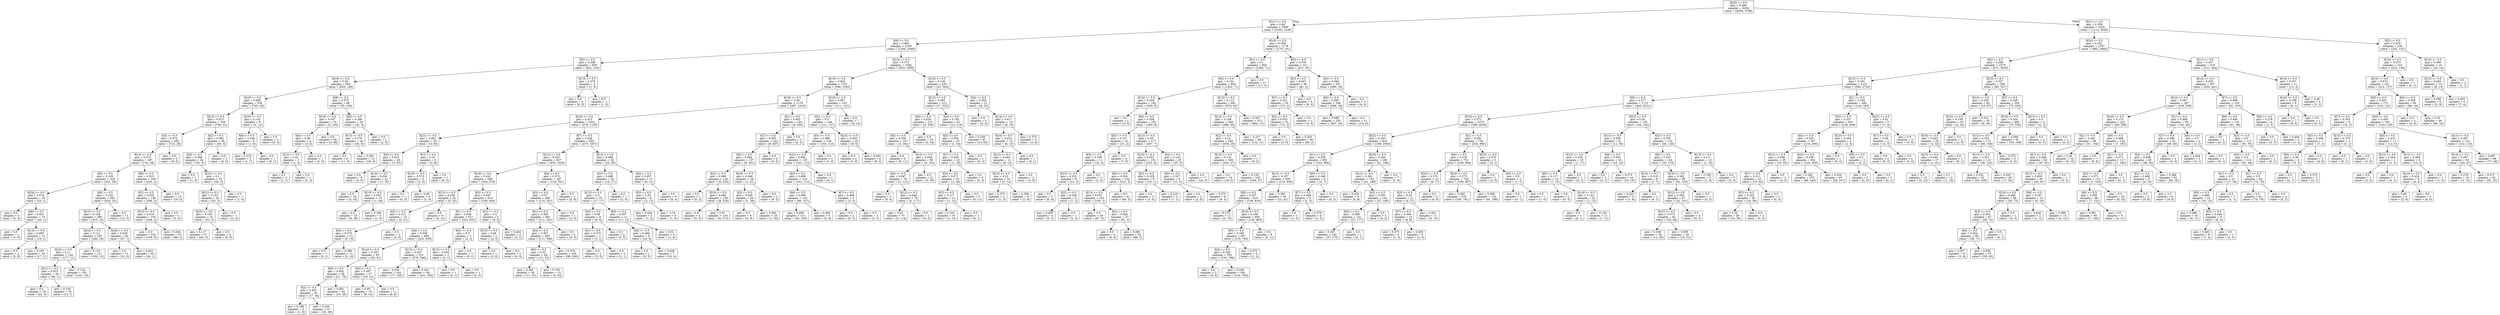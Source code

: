 digraph Tree {
node [shape=box] ;
0 [label="X[20] <= 0.5\ngini = 0.489\nsamples = 6404\nvalue = [4309, 5786]"] ;
1 [label="X[11] <= 0.5\ngini = 0.48\nsamples = 3369\nvalue = [3195, 2140]"] ;
0 -> 1 [labeldistance=2.5, labelangle=45, headlabel="True"] ;
2 [label="X[9] <= 0.5\ngini = 0.485\nsamples = 2193\nvalue = [1444, 2049]"] ;
1 -> 2 ;
3 [label="X[3] <= 0.5\ngini = 0.266\nsamples = 629\nvalue = [821, 154]"] ;
2 -> 3 ;
4 [label="X[19] <= 0.5\ngini = 0.26\nsamples = 626\nvalue = [820, 149]"] ;
3 -> 4 ;
5 [label="X[16] <= 0.5\ngini = 0.098\nsamples = 536\nvalue = [785, 43]"] ;
4 -> 5 ;
6 [label="X[12] <= 0.5\ngini = 0.073\nsamples = 528\nvalue = [784, 31]"] ;
5 -> 6 ;
7 [label="X[5] <= 0.5\ngini = 0.072\nsamples = 492\nvalue = [725, 28]"] ;
6 -> 7 ;
8 [label="X[14] <= 0.5\ngini = 0.072\nsamples = 487\nvalue = [716, 28]"] ;
7 -> 8 ;
9 [label="X[0] <= 0.5\ngini = 0.103\nsamples = 318\nvalue = [451, 26]"] ;
8 -> 9 ;
10 [label="X[24] <= 0.5\ngini = 0.074\nsamples = 18\nvalue = [25, 1]"] ;
9 -> 10 ;
11 [label="gini = 0.0\nsamples = 5\nvalue = [5, 0]"] ;
10 -> 11 ;
12 [label="X[6] <= 0.5\ngini = 0.091\nsamples = 13\nvalue = [20, 1]"] ;
10 -> 12 ;
13 [label="gini = 0.0\nsamples = 1\nvalue = [1, 0]"] ;
12 -> 13 ;
14 [label="X[13] <= 0.5\ngini = 0.095\nsamples = 12\nvalue = [19, 1]"] ;
12 -> 14 ;
15 [label="gini = 0.0\nsamples = 2\nvalue = [2, 0]"] ;
14 -> 15 ;
16 [label="gini = 0.105\nsamples = 10\nvalue = [17, 1]"] ;
14 -> 16 ;
17 [label="X[6] <= 0.5\ngini = 0.105\nsamples = 300\nvalue = [426, 25]"] ;
9 -> 17 ;
18 [label="X[15] <= 0.5\ngini = 0.108\nsamples = 289\nvalue = [413, 25]"] ;
17 -> 18 ;
19 [label="X[24] <= 0.5\ngini = 0.121\nsamples = 249\nvalue = [346, 24]"] ;
18 -> 19 ;
20 [label="X[23] <= 0.5\ngini = 0.11\nsamples = 128\nvalue = [177, 11]"] ;
19 -> 20 ;
21 [label="X[21] <= 0.5\ngini = 0.053\nsamples = 26\nvalue = [36, 1]"] ;
20 -> 21 ;
22 [label="gini = 0.0\nsamples = 16\nvalue = [22, 0]"] ;
21 -> 22 ;
23 [label="gini = 0.124\nsamples = 10\nvalue = [14, 1]"] ;
21 -> 23 ;
24 [label="gini = 0.124\nsamples = 102\nvalue = [141, 10]"] ;
20 -> 24 ;
25 [label="gini = 0.133\nsamples = 121\nvalue = [169, 13]"] ;
19 -> 25 ;
26 [label="X[24] <= 0.5\ngini = 0.029\nsamples = 40\nvalue = [67, 1]"] ;
18 -> 26 ;
27 [label="gini = 0.0\nsamples = 11\nvalue = [22, 0]"] ;
26 -> 27 ;
28 [label="gini = 0.043\nsamples = 29\nvalue = [45, 1]"] ;
26 -> 28 ;
29 [label="gini = 0.0\nsamples = 11\nvalue = [13, 0]"] ;
17 -> 29 ;
30 [label="X[6] <= 0.5\ngini = 0.015\nsamples = 169\nvalue = [265, 2]"] ;
8 -> 30 ;
31 [label="X[1] <= 0.5\ngini = 0.016\nsamples = 156\nvalue = [246, 2]"] ;
30 -> 31 ;
32 [label="X[23] <= 0.5\ngini = 0.016\nsamples = 155\nvalue = [244, 2]"] ;
31 -> 32 ;
33 [label="gini = 0.0\nsamples = 102\nvalue = [158, 0]"] ;
32 -> 33 ;
34 [label="gini = 0.044\nsamples = 53\nvalue = [86, 2]"] ;
32 -> 34 ;
35 [label="gini = 0.0\nsamples = 1\nvalue = [2, 0]"] ;
31 -> 35 ;
36 [label="gini = 0.0\nsamples = 13\nvalue = [19, 0]"] ;
30 -> 36 ;
37 [label="gini = 0.0\nsamples = 5\nvalue = [9, 0]"] ;
7 -> 37 ;
38 [label="X[2] <= 0.5\ngini = 0.092\nsamples = 36\nvalue = [59, 3]"] ;
6 -> 38 ;
39 [label="X[4] <= 0.5\ngini = 0.098\nsamples = 34\nvalue = [55, 3]"] ;
38 -> 39 ;
40 [label="gini = 0.0\nsamples = 1\nvalue = [1, 0]"] ;
39 -> 40 ;
41 [label="X[22] <= 0.5\ngini = 0.1\nsamples = 33\nvalue = [54, 3]"] ;
39 -> 41 ;
42 [label="X[21] <= 0.5\ngini = 0.101\nsamples = 32\nvalue = [53, 3]"] ;
41 -> 42 ;
43 [label="X[23] <= 0.5\ngini = 0.105\nsamples = 31\nvalue = [51, 3]"] ;
42 -> 43 ;
44 [label="gini = 0.117\nsamples = 27\nvalue = [45, 3]"] ;
43 -> 44 ;
45 [label="gini = 0.0\nsamples = 4\nvalue = [6, 0]"] ;
43 -> 45 ;
46 [label="gini = 0.0\nsamples = 1\nvalue = [2, 0]"] ;
42 -> 46 ;
47 [label="gini = 0.0\nsamples = 1\nvalue = [1, 0]"] ;
41 -> 47 ;
48 [label="gini = 0.0\nsamples = 2\nvalue = [4, 0]"] ;
38 -> 48 ;
49 [label="X[18] <= 0.5\ngini = 0.142\nsamples = 8\nvalue = [1, 12]"] ;
5 -> 49 ;
50 [label="X[6] <= 0.5\ngini = 0.198\nsamples = 6\nvalue = [1, 8]"] ;
49 -> 50 ;
51 [label="gini = 0.219\nsamples = 5\nvalue = [1, 7]"] ;
50 -> 51 ;
52 [label="gini = 0.0\nsamples = 1\nvalue = [0, 1]"] ;
50 -> 52 ;
53 [label="gini = 0.0\nsamples = 2\nvalue = [0, 4]"] ;
49 -> 53 ;
54 [label="X[8] <= 0.5\ngini = 0.373\nsamples = 90\nvalue = [35, 106]"] ;
4 -> 54 ;
55 [label="X[16] <= 0.5\ngini = 0.057\nsamples = 70\nvalue = [3, 100]"] ;
54 -> 55 ;
56 [label="X[6] <= 0.5\ngini = 0.49\nsamples = 4\nvalue = [3, 4]"] ;
55 -> 56 ;
57 [label="X[12] <= 0.5\ngini = 0.32\nsamples = 3\nvalue = [1, 4]"] ;
56 -> 57 ;
58 [label="gini = 0.5\nsamples = 2\nvalue = [1, 1]"] ;
57 -> 58 ;
59 [label="gini = 0.0\nsamples = 1\nvalue = [0, 3]"] ;
57 -> 59 ;
60 [label="gini = 0.0\nsamples = 1\nvalue = [2, 0]"] ;
56 -> 60 ;
61 [label="gini = 0.0\nsamples = 66\nvalue = [0, 96]"] ;
55 -> 61 ;
62 [label="X[6] <= 0.5\ngini = 0.266\nsamples = 20\nvalue = [32, 6]"] ;
54 -> 62 ;
63 [label="X[13] <= 0.5\ngini = 0.278\nsamples = 19\nvalue = [30, 6]"] ;
62 -> 63 ;
64 [label="gini = 0.0\nsamples = 6\nvalue = [11, 0]"] ;
63 -> 64 ;
65 [label="gini = 0.365\nsamples = 13\nvalue = [19, 6]"] ;
63 -> 65 ;
66 [label="gini = 0.0\nsamples = 1\nvalue = [2, 0]"] ;
62 -> 66 ;
67 [label="X[13] <= 0.5\ngini = 0.278\nsamples = 3\nvalue = [1, 5]"] ;
3 -> 67 ;
68 [label="gini = 0.0\nsamples = 2\nvalue = [0, 5]"] ;
67 -> 68 ;
69 [label="gini = 0.0\nsamples = 1\nvalue = [1, 0]"] ;
67 -> 69 ;
70 [label="X[23] <= 0.5\ngini = 0.372\nsamples = 1564\nvalue = [623, 1895]"] ;
2 -> 70 ;
71 [label="X[15] <= 0.5\ngini = 0.402\nsamples = 1331\nvalue = [598, 1550]"] ;
70 -> 71 ;
72 [label="X[16] <= 0.5\ngini = 0.38\nsamples = 1178\nvalue = [487, 1419]"] ;
71 -> 72 ;
73 [label="X[24] <= 0.5\ngini = 0.415\nsamples = 1014\nvalue = [478, 1150]"] ;
72 -> 73 ;
74 [label="X[21] <= 0.5\ngini = 0.061\nsamples = 55\nvalue = [3, 93]"] ;
73 -> 74 ;
75 [label="X[0] <= 0.5\ngini = 0.023\nsamples = 49\nvalue = [1, 85]"] ;
74 -> 75 ;
76 [label="gini = 0.0\nsamples = 8\nvalue = [0, 9]"] ;
75 -> 76 ;
77 [label="X[14] <= 0.5\ngini = 0.026\nsamples = 41\nvalue = [1, 76]"] ;
75 -> 77 ;
78 [label="gini = 0.0\nsamples = 18\nvalue = [0, 32]"] ;
77 -> 78 ;
79 [label="X[19] <= 0.5\ngini = 0.043\nsamples = 23\nvalue = [1, 44]"] ;
77 -> 79 ;
80 [label="gini = 0.0\nsamples = 18\nvalue = [0, 36]"] ;
79 -> 80 ;
81 [label="gini = 0.198\nsamples = 5\nvalue = [1, 8]"] ;
79 -> 81 ;
82 [label="X[7] <= 0.5\ngini = 0.32\nsamples = 6\nvalue = [2, 8]"] ;
74 -> 82 ;
83 [label="X[18] <= 0.5\ngini = 0.375\nsamples = 5\nvalue = [2, 6]"] ;
82 -> 83 ;
84 [label="gini = 0.0\nsamples = 1\nvalue = [0, 3]"] ;
83 -> 84 ;
85 [label="gini = 0.48\nsamples = 4\nvalue = [2, 3]"] ;
83 -> 85 ;
86 [label="gini = 0.0\nsamples = 1\nvalue = [0, 2]"] ;
82 -> 86 ;
87 [label="X[7] <= 0.5\ngini = 0.428\nsamples = 959\nvalue = [475, 1057]"] ;
73 -> 87 ;
88 [label="X[12] <= 0.5\ngini = 0.423\nsamples = 927\nvalue = [450, 1029]"] ;
87 -> 88 ;
89 [label="X[19] <= 0.5\ngini = 0.442\nsamples = 640\nvalue = [334, 678]"] ;
88 -> 89 ;
90 [label="X[13] <= 0.5\ngini = 0.229\nsamples = 24\nvalue = [5, 33]"] ;
89 -> 90 ;
91 [label="X[6] <= 0.5\ngini = 0.311\nsamples = 15\nvalue = [5, 21]"] ;
90 -> 91 ;
92 [label="X[4] <= 0.5\ngini = 0.375\nsamples = 13\nvalue = [5, 15]"] ;
91 -> 92 ;
93 [label="gini = 0.0\nsamples = 1\nvalue = [0, 1]"] ;
92 -> 93 ;
94 [label="gini = 0.388\nsamples = 12\nvalue = [5, 14]"] ;
92 -> 94 ;
95 [label="gini = 0.0\nsamples = 2\nvalue = [0, 6]"] ;
91 -> 95 ;
96 [label="gini = 0.0\nsamples = 9\nvalue = [0, 12]"] ;
90 -> 96 ;
97 [label="X[5] <= 0.5\ngini = 0.447\nsamples = 616\nvalue = [329, 645]"] ;
89 -> 97 ;
98 [label="X[1] <= 0.5\ngini = 0.446\nsamples = 611\nvalue = [325, 641]"] ;
97 -> 98 ;
99 [label="X[4] <= 0.5\ngini = 0.446\nsamples = 608\nvalue = [323, 639]"] ;
98 -> 99 ;
100 [label="X[14] <= 0.5\ngini = 0.443\nsamples = 93\nvalue = [45, 91]"] ;
99 -> 100 ;
101 [label="X[0] <= 0.5\ngini = 0.402\nsamples = 66\nvalue = [27, 70]"] ;
100 -> 101 ;
102 [label="X[2] <= 0.5\ngini = 0.402\nsamples = 42\nvalue = [17, 44]"] ;
101 -> 102 ;
103 [label="gini = 0.198\nsamples = 5\nvalue = [1, 8]"] ;
102 -> 103 ;
104 [label="gini = 0.426\nsamples = 37\nvalue = [16, 36]"] ;
102 -> 104 ;
105 [label="gini = 0.401\nsamples = 24\nvalue = [10, 26]"] ;
101 -> 105 ;
106 [label="X[0] <= 0.5\ngini = 0.497\nsamples = 27\nvalue = [18, 21]"] ;
100 -> 106 ;
107 [label="gini = 0.49\nsamples = 16\nvalue = [9, 12]"] ;
106 -> 107 ;
108 [label="gini = 0.5\nsamples = 11\nvalue = [9, 9]"] ;
106 -> 108 ;
109 [label="X[13] <= 0.5\ngini = 0.447\nsamples = 515\nvalue = [278, 548]"] ;
99 -> 109 ;
110 [label="gini = 0.434\nsamples = 154\nvalue = [77, 165]"] ;
109 -> 110 ;
111 [label="gini = 0.451\nsamples = 361\nvalue = [201, 383]"] ;
109 -> 111 ;
112 [label="X[4] <= 0.5\ngini = 0.5\nsamples = 3\nvalue = [2, 2]"] ;
98 -> 112 ;
113 [label="X[14] <= 0.5\ngini = 0.444\nsamples = 2\nvalue = [2, 1]"] ;
112 -> 113 ;
114 [label="gini = 0.0\nsamples = 1\nvalue = [0, 1]"] ;
113 -> 114 ;
115 [label="gini = 0.0\nsamples = 1\nvalue = [2, 0]"] ;
113 -> 115 ;
116 [label="gini = 0.0\nsamples = 1\nvalue = [0, 1]"] ;
112 -> 116 ;
117 [label="X[1] <= 0.5\ngini = 0.5\nsamples = 5\nvalue = [4, 4]"] ;
97 -> 117 ;
118 [label="X[13] <= 0.5\ngini = 0.48\nsamples = 3\nvalue = [2, 3]"] ;
117 -> 118 ;
119 [label="gini = 0.0\nsamples = 1\nvalue = [2, 0]"] ;
118 -> 119 ;
120 [label="gini = 0.0\nsamples = 2\nvalue = [0, 3]"] ;
118 -> 120 ;
121 [label="gini = 0.444\nsamples = 2\nvalue = [2, 1]"] ;
117 -> 121 ;
122 [label="X[5] <= 0.5\ngini = 0.373\nsamples = 287\nvalue = [116, 351]"] ;
88 -> 122 ;
123 [label="X[3] <= 0.5\ngini = 0.37\nsamples = 286\nvalue = [114, 351]"] ;
122 -> 123 ;
124 [label="X[1] <= 0.5\ngini = 0.365\nsamples = 285\nvalue = [111, 351]"] ;
123 -> 124 ;
125 [label="X[4] <= 0.5\ngini = 0.367\nsamples = 283\nvalue = [111, 348]"] ;
124 -> 125 ;
126 [label="X[0] <= 0.5\ngini = 0.32\nsamples = 44\nvalue = [13, 52]"] ;
125 -> 126 ;
127 [label="gini = 0.381\nsamples = 29\nvalue = [11, 32]"] ;
126 -> 127 ;
128 [label="gini = 0.165\nsamples = 15\nvalue = [2, 20]"] ;
126 -> 128 ;
129 [label="gini = 0.374\nsamples = 239\nvalue = [98, 296]"] ;
125 -> 129 ;
130 [label="gini = 0.0\nsamples = 2\nvalue = [0, 3]"] ;
124 -> 130 ;
131 [label="gini = 0.0\nsamples = 1\nvalue = [3, 0]"] ;
123 -> 131 ;
132 [label="gini = 0.0\nsamples = 1\nvalue = [2, 0]"] ;
122 -> 132 ;
133 [label="X[12] <= 0.5\ngini = 0.498\nsamples = 32\nvalue = [25, 28]"] ;
87 -> 133 ;
134 [label="X[2] <= 0.5\ngini = 0.498\nsamples = 20\nvalue = [19, 17]"] ;
133 -> 134 ;
135 [label="X[13] <= 0.5\ngini = 0.5\nsamples = 19\nvalue = [17, 17]"] ;
134 -> 135 ;
136 [label="X[3] <= 0.5\ngini = 0.48\nsamples = 8\nvalue = [6, 4]"] ;
135 -> 136 ;
137 [label="X[1] <= 0.5\ngini = 0.375\nsamples = 3\nvalue = [3, 1]"] ;
136 -> 137 ;
138 [label="gini = 0.0\nsamples = 1\nvalue = [2, 0]"] ;
137 -> 138 ;
139 [label="gini = 0.5\nsamples = 2\nvalue = [1, 1]"] ;
137 -> 139 ;
140 [label="gini = 0.5\nsamples = 5\nvalue = [3, 3]"] ;
136 -> 140 ;
141 [label="X[0] <= 0.5\ngini = 0.497\nsamples = 11\nvalue = [11, 13]"] ;
135 -> 141 ;
142 [label="X[3] <= 0.5\ngini = 0.499\nsamples = 8\nvalue = [10, 9]"] ;
141 -> 142 ;
143 [label="gini = 0.0\nsamples = 1\nvalue = [0, 5]"] ;
142 -> 143 ;
144 [label="gini = 0.408\nsamples = 7\nvalue = [10, 4]"] ;
142 -> 144 ;
145 [label="gini = 0.32\nsamples = 3\nvalue = [1, 4]"] ;
141 -> 145 ;
146 [label="gini = 0.0\nsamples = 1\nvalue = [2, 0]"] ;
134 -> 146 ;
147 [label="X[0] <= 0.5\ngini = 0.457\nsamples = 12\nvalue = [6, 11]"] ;
133 -> 147 ;
148 [label="X[3] <= 0.5\ngini = 0.26\nsamples = 8\nvalue = [2, 11]"] ;
147 -> 148 ;
149 [label="gini = 0.444\nsamples = 2\nvalue = [1, 2]"] ;
148 -> 149 ;
150 [label="gini = 0.18\nsamples = 6\nvalue = [1, 9]"] ;
148 -> 150 ;
151 [label="gini = 0.0\nsamples = 4\nvalue = [4, 0]"] ;
147 -> 151 ;
152 [label="X[1] <= 0.5\ngini = 0.063\nsamples = 164\nvalue = [9, 269]"] ;
72 -> 152 ;
153 [label="X[7] <= 0.5\ngini = 0.063\nsamples = 163\nvalue = [9, 267]"] ;
152 -> 153 ;
154 [label="X[6] <= 0.5\ngini = 0.064\nsamples = 157\nvalue = [9, 261]"] ;
153 -> 154 ;
155 [label="X[4] <= 0.5\ngini = 0.068\nsamples = 129\nvalue = [8, 220]"] ;
154 -> 155 ;
156 [label="gini = 0.0\nsamples = 1\nvalue = [0, 2]"] ;
155 -> 156 ;
157 [label="X[19] <= 0.5\ngini = 0.068\nsamples = 128\nvalue = [8, 218]"] ;
155 -> 157 ;
158 [label="gini = 0.0\nsamples = 4\nvalue = [0, 5]"] ;
157 -> 158 ;
159 [label="gini = 0.07\nsamples = 124\nvalue = [8, 213]"] ;
157 -> 159 ;
160 [label="X[18] <= 0.5\ngini = 0.046\nsamples = 28\nvalue = [1, 41]"] ;
154 -> 160 ;
161 [label="X[2] <= 0.5\ngini = 0.049\nsamples = 26\nvalue = [1, 39]"] ;
160 -> 161 ;
162 [label="gini = 0.0\nsamples = 6\nvalue = [0, 9]"] ;
161 -> 162 ;
163 [label="gini = 0.062\nsamples = 20\nvalue = [1, 30]"] ;
161 -> 163 ;
164 [label="gini = 0.0\nsamples = 2\nvalue = [0, 2]"] ;
160 -> 164 ;
165 [label="gini = 0.0\nsamples = 6\nvalue = [0, 6]"] ;
153 -> 165 ;
166 [label="gini = 0.0\nsamples = 1\nvalue = [0, 2]"] ;
152 -> 166 ;
167 [label="X[18] <= 0.5\ngini = 0.497\nsamples = 153\nvalue = [111, 131]"] ;
71 -> 167 ;
168 [label="X[2] <= 0.5\ngini = 0.5\nsamples = 146\nvalue = [111, 117]"] ;
167 -> 168 ;
169 [label="X[5] <= 0.5\ngini = 0.499\nsamples = 136\nvalue = [102, 113]"] ;
168 -> 169 ;
170 [label="X[22] <= 0.5\ngini = 0.498\nsamples = 135\nvalue = [101, 113]"] ;
169 -> 170 ;
171 [label="X[3] <= 0.5\ngini = 0.499\nsamples = 134\nvalue = [101, 112]"] ;
170 -> 171 ;
172 [label="X[6] <= 0.5\ngini = 0.499\nsamples = 129\nvalue = [98, 107]"] ;
171 -> 172 ;
173 [label="gini = 0.499\nsamples = 121\nvalue = [93, 103]"] ;
172 -> 173 ;
174 [label="gini = 0.494\nsamples = 8\nvalue = [5, 4]"] ;
172 -> 174 ;
175 [label="X[7] <= 0.5\ngini = 0.469\nsamples = 5\nvalue = [3, 5]"] ;
171 -> 175 ;
176 [label="gini = 0.0\nsamples = 2\nvalue = [0, 2]"] ;
175 -> 176 ;
177 [label="gini = 0.5\nsamples = 3\nvalue = [3, 3]"] ;
175 -> 177 ;
178 [label="gini = 0.0\nsamples = 1\nvalue = [0, 1]"] ;
170 -> 178 ;
179 [label="gini = 0.0\nsamples = 1\nvalue = [1, 0]"] ;
169 -> 179 ;
180 [label="X[24] <= 0.5\ngini = 0.426\nsamples = 10\nvalue = [9, 4]"] ;
168 -> 180 ;
181 [label="gini = 0.0\nsamples = 1\nvalue = [1, 0]"] ;
180 -> 181 ;
182 [label="gini = 0.444\nsamples = 9\nvalue = [8, 4]"] ;
180 -> 182 ;
183 [label="gini = 0.0\nsamples = 7\nvalue = [0, 14]"] ;
167 -> 183 ;
184 [label="X[19] <= 0.5\ngini = 0.126\nsamples = 233\nvalue = [25, 345]"] ;
70 -> 184 ;
185 [label="X[13] <= 0.5\ngini = 0.095\nsamples = 212\nvalue = [17, 322]"] ;
184 -> 185 ;
186 [label="X[6] <= 0.5\ngini = 0.028\nsamples = 131\nvalue = [3, 206]"] ;
185 -> 186 ;
187 [label="X[0] <= 0.5\ngini = 0.036\nsamples = 107\nvalue = [3, 162]"] ;
186 -> 187 ;
188 [label="gini = 0.0\nsamples = 8\nvalue = [0, 11]"] ;
187 -> 188 ;
189 [label="X[15] <= 0.5\ngini = 0.038\nsamples = 99\nvalue = [3, 151]"] ;
187 -> 189 ;
190 [label="X[4] <= 0.5\ngini = 0.047\nsamples = 78\nvalue = [3, 121]"] ;
189 -> 190 ;
191 [label="gini = 0.0\nsamples = 2\nvalue = [0, 4]"] ;
190 -> 191 ;
192 [label="X[12] <= 0.5\ngini = 0.049\nsamples = 76\nvalue = [3, 117]"] ;
190 -> 192 ;
193 [label="gini = 0.05\nsamples = 75\nvalue = [3, 114]"] ;
192 -> 193 ;
194 [label="gini = 0.0\nsamples = 1\nvalue = [0, 3]"] ;
192 -> 194 ;
195 [label="gini = 0.0\nsamples = 21\nvalue = [0, 30]"] ;
189 -> 195 ;
196 [label="gini = 0.0\nsamples = 24\nvalue = [0, 44]"] ;
186 -> 196 ;
197 [label="X[4] <= 0.5\ngini = 0.192\nsamples = 81\nvalue = [14, 116]"] ;
185 -> 197 ;
198 [label="X[5] <= 0.5\ngini = 0.056\nsamples = 20\nvalue = [1, 34]"] ;
197 -> 198 ;
199 [label="X[7] <= 0.5\ngini = 0.064\nsamples = 19\nvalue = [1, 29]"] ;
198 -> 199 ;
200 [label="X[0] <= 0.5\ngini = 0.071\nsamples = 16\nvalue = [1, 26]"] ;
199 -> 200 ;
201 [label="X[3] <= 0.5\ngini = 0.117\nsamples = 11\nvalue = [1, 15]"] ;
200 -> 201 ;
202 [label="gini = 0.124\nsamples = 10\nvalue = [1, 14]"] ;
201 -> 202 ;
203 [label="gini = 0.0\nsamples = 1\nvalue = [0, 1]"] ;
201 -> 203 ;
204 [label="gini = 0.0\nsamples = 5\nvalue = [0, 11]"] ;
200 -> 204 ;
205 [label="gini = 0.0\nsamples = 3\nvalue = [0, 3]"] ;
199 -> 205 ;
206 [label="gini = 0.0\nsamples = 1\nvalue = [0, 5]"] ;
198 -> 206 ;
207 [label="gini = 0.236\nsamples = 61\nvalue = [13, 82]"] ;
197 -> 207 ;
208 [label="X[4] <= 0.5\ngini = 0.383\nsamples = 21\nvalue = [8, 23]"] ;
184 -> 208 ;
209 [label="gini = 0.0\nsamples = 3\nvalue = [0, 4]"] ;
208 -> 209 ;
210 [label="X[14] <= 0.5\ngini = 0.417\nsamples = 18\nvalue = [8, 19]"] ;
208 -> 210 ;
211 [label="X[16] <= 0.5\ngini = 0.432\nsamples = 13\nvalue = [6, 13]"] ;
210 -> 211 ;
212 [label="X[12] <= 0.5\ngini = 0.444\nsamples = 12\nvalue = [6, 12]"] ;
211 -> 212 ;
213 [label="X[13] <= 0.5\ngini = 0.32\nsamples = 10\nvalue = [3, 12]"] ;
212 -> 213 ;
214 [label="gini = 0.375\nsamples = 2\nvalue = [1, 3]"] ;
213 -> 214 ;
215 [label="gini = 0.298\nsamples = 8\nvalue = [2, 9]"] ;
213 -> 215 ;
216 [label="gini = 0.0\nsamples = 2\nvalue = [3, 0]"] ;
212 -> 216 ;
217 [label="gini = 0.0\nsamples = 1\nvalue = [0, 1]"] ;
211 -> 217 ;
218 [label="gini = 0.375\nsamples = 5\nvalue = [2, 6]"] ;
210 -> 218 ;
219 [label="X[14] <= 0.5\ngini = 0.094\nsamples = 1176\nvalue = [1751, 91]"] ;
1 -> 219 ;
220 [label="X[1] <= 0.5\ngini = 0.1\nsamples = 865\nvalue = [1280, 71]"] ;
219 -> 220 ;
221 [label="X[4] <= 0.5\ngini = 0.101\nsamples = 854\nvalue = [1263, 71]"] ;
220 -> 221 ;
222 [label="X[19] <= 0.5\ngini = 0.058\nsamples = 193\nvalue = [293, 9]"] ;
221 -> 222 ;
223 [label="gini = 0.0\nsamples = 1\nvalue = [3, 0]"] ;
222 -> 223 ;
224 [label="X[6] <= 0.5\ngini = 0.058\nsamples = 192\nvalue = [290, 9]"] ;
222 -> 224 ;
225 [label="X[5] <= 0.5\ngini = 0.147\nsamples = 15\nvalue = [23, 2]"] ;
224 -> 225 ;
226 [label="X[3] <= 0.5\ngini = 0.198\nsamples = 11\nvalue = [16, 2]"] ;
225 -> 226 ;
227 [label="X[15] <= 0.5\ngini = 0.231\nsamples = 8\nvalue = [13, 2]"] ;
226 -> 227 ;
228 [label="gini = 0.0\nsamples = 3\nvalue = [6, 0]"] ;
227 -> 228 ;
229 [label="X[2] <= 0.5\ngini = 0.346\nsamples = 5\nvalue = [7, 2]"] ;
227 -> 229 ;
230 [label="gini = 0.408\nsamples = 4\nvalue = [5, 2]"] ;
229 -> 230 ;
231 [label="gini = 0.0\nsamples = 1\nvalue = [2, 0]"] ;
229 -> 231 ;
232 [label="gini = 0.0\nsamples = 3\nvalue = [3, 0]"] ;
226 -> 232 ;
233 [label="gini = 0.0\nsamples = 4\nvalue = [7, 0]"] ;
225 -> 233 ;
234 [label="X[12] <= 0.5\ngini = 0.05\nsamples = 177\nvalue = [267, 7]"] ;
224 -> 234 ;
235 [label="X[16] <= 0.5\ngini = 0.033\nsamples = 152\nvalue = [232, 4]"] ;
234 -> 235 ;
236 [label="X[0] <= 0.5\ngini = 0.026\nsamples = 144\nvalue = [222, 3]"] ;
235 -> 236 ;
237 [label="X[13] <= 0.5\ngini = 0.037\nsamples = 103\nvalue = [158, 3]"] ;
236 -> 237 ;
238 [label="gini = 0.0\nsamples = 46\nvalue = [67, 0]"] ;
237 -> 238 ;
239 [label="X[2] <= 0.5\ngini = 0.062\nsamples = 57\nvalue = [91, 3]"] ;
237 -> 239 ;
240 [label="gini = 0.0\nsamples = 4\nvalue = [5, 0]"] ;
239 -> 240 ;
241 [label="gini = 0.065\nsamples = 53\nvalue = [86, 3]"] ;
239 -> 241 ;
242 [label="gini = 0.0\nsamples = 41\nvalue = [64, 0]"] ;
236 -> 242 ;
243 [label="X[2] <= 0.5\ngini = 0.165\nsamples = 8\nvalue = [10, 1]"] ;
235 -> 243 ;
244 [label="gini = 0.0\nsamples = 3\nvalue = [3, 0]"] ;
243 -> 244 ;
245 [label="gini = 0.219\nsamples = 5\nvalue = [7, 1]"] ;
243 -> 245 ;
246 [label="X[2] <= 0.5\ngini = 0.145\nsamples = 25\nvalue = [35, 3]"] ;
234 -> 246 ;
247 [label="X[0] <= 0.5\ngini = 0.337\nsamples = 8\nvalue = [11, 3]"] ;
246 -> 247 ;
248 [label="gini = 0.0\nsamples = 2\nvalue = [2, 0]"] ;
247 -> 248 ;
249 [label="gini = 0.375\nsamples = 6\nvalue = [9, 3]"] ;
247 -> 249 ;
250 [label="gini = 0.0\nsamples = 17\nvalue = [24, 0]"] ;
246 -> 250 ;
251 [label="X[15] <= 0.5\ngini = 0.113\nsamples = 661\nvalue = [970, 62]"] ;
221 -> 251 ;
252 [label="X[12] <= 0.5\ngini = 0.169\nsamples = 349\nvalue = [486, 50]"] ;
251 -> 252 ;
253 [label="X[2] <= 0.5\ngini = 0.14\nsamples = 250\nvalue = [354, 29]"] ;
252 -> 253 ;
254 [label="X[13] <= 0.5\ngini = 0.132\nsamples = 249\nvalue = [354, 27]"] ;
253 -> 254 ;
255 [label="gini = 0.0\nsamples = 10\nvalue = [18, 0]"] ;
254 -> 255 ;
256 [label="gini = 0.138\nsamples = 239\nvalue = [336, 27]"] ;
254 -> 256 ;
257 [label="gini = 0.0\nsamples = 1\nvalue = [0, 2]"] ;
253 -> 257 ;
258 [label="gini = 0.237\nsamples = 99\nvalue = [132, 21]"] ;
252 -> 258 ;
259 [label="gini = 0.047\nsamples = 312\nvalue = [484, 12]"] ;
251 -> 259 ;
260 [label="gini = 0.0\nsamples = 11\nvalue = [17, 0]"] ;
220 -> 260 ;
261 [label="X[0] <= 0.5\ngini = 0.078\nsamples = 311\nvalue = [471, 20]"] ;
219 -> 261 ;
262 [label="X[3] <= 0.5\ngini = 0.047\nsamples = 60\nvalue = [81, 2]"] ;
261 -> 262 ;
263 [label="X[7] <= 0.5\ngini = 0.051\nsamples = 54\nvalue = [75, 2]"] ;
262 -> 263 ;
264 [label="X[2] <= 0.5\ngini = 0.053\nsamples = 52\nvalue = [72, 2]"] ;
263 -> 264 ;
265 [label="gini = 0.0\nsamples = 2\nvalue = [3, 0]"] ;
264 -> 265 ;
266 [label="gini = 0.055\nsamples = 50\nvalue = [69, 2]"] ;
264 -> 266 ;
267 [label="gini = 0.0\nsamples = 2\nvalue = [3, 0]"] ;
263 -> 267 ;
268 [label="gini = 0.0\nsamples = 6\nvalue = [6, 0]"] ;
262 -> 268 ;
269 [label="X[5] <= 0.5\ngini = 0.084\nsamples = 251\nvalue = [390, 18]"] ;
261 -> 269 ;
270 [label="X[6] <= 0.5\ngini = 0.085\nsamples = 248\nvalue = [386, 18]"] ;
269 -> 270 ;
271 [label="gini = 0.089\nsamples = 235\nvalue = [367, 18]"] ;
270 -> 271 ;
272 [label="gini = 0.0\nsamples = 13\nvalue = [19, 0]"] ;
270 -> 272 ;
273 [label="gini = 0.0\nsamples = 3\nvalue = [4, 0]"] ;
269 -> 273 ;
274 [label="X[21] <= 0.5\ngini = 0.359\nsamples = 3035\nvalue = [1114, 3646]"] ;
0 -> 274 [labeldistance=2.5, labelangle=-45, headlabel="False"] ;
275 [label="X[24] <= 0.5\ngini = 0.322\nsamples = 2797\nvalue = [882, 3494]"] ;
274 -> 275 ;
276 [label="X[2] <= 0.5\ngini = 0.296\nsamples = 2379\nvalue = [671, 3050]"] ;
275 -> 276 ;
277 [label="X[15] <= 0.5\ngini = 0.291\nsamples = 2121\nvalue = [586, 2723]"] ;
276 -> 277 ;
278 [label="X[6] <= 0.5\ngini = 0.277\nsamples = 1715\nvalue = [443, 2221]"] ;
277 -> 278 ;
279 [label="X[14] <= 0.5\ngini = 0.271\nsamples = 1570\nvalue = [398, 2059]"] ;
278 -> 279 ;
280 [label="X[22] <= 0.5\ngini = 0.263\nsamples = 816\nvalue = [196, 1064]"] ;
279 -> 280 ;
281 [label="X[1] <= 0.5\ngini = 0.258\nsamples = 656\nvalue = [155, 866]"] ;
280 -> 281 ;
282 [label="X[12] <= 0.5\ngini = 0.257\nsamples = 650\nvalue = [153, 859]"] ;
281 -> 282 ;
283 [label="X[0] <= 0.5\ngini = 0.247\nsamples = 616\nvalue = [138, 818]"] ;
282 -> 283 ;
284 [label="gini = 0.278\nsamples = 11\nvalue = [3, 15]"] ;
283 -> 284 ;
285 [label="X[16] <= 0.5\ngini = 0.246\nsamples = 605\nvalue = [135, 803]"] ;
283 -> 285 ;
286 [label="X[5] <= 0.5\ngini = 0.249\nsamples = 597\nvalue = [135, 792]"] ;
285 -> 286 ;
287 [label="X[4] <= 0.5\ngini = 0.248\nsamples = 593\nvalue = [134, 789]"] ;
286 -> 287 ;
288 [label="gini = 0.0\nsamples = 2\nvalue = [0, 4]"] ;
287 -> 288 ;
289 [label="gini = 0.249\nsamples = 591\nvalue = [134, 785]"] ;
287 -> 289 ;
290 [label="gini = 0.375\nsamples = 4\nvalue = [1, 3]"] ;
286 -> 290 ;
291 [label="gini = 0.0\nsamples = 8\nvalue = [0, 11]"] ;
285 -> 291 ;
292 [label="gini = 0.392\nsamples = 34\nvalue = [15, 41]"] ;
282 -> 292 ;
293 [label="X[5] <= 0.5\ngini = 0.346\nsamples = 6\nvalue = [2, 7]"] ;
281 -> 293 ;
294 [label="X[7] <= 0.5\ngini = 0.408\nsamples = 5\nvalue = [2, 5]"] ;
293 -> 294 ;
295 [label="gini = 0.0\nsamples = 1\nvalue = [1, 0]"] ;
294 -> 295 ;
296 [label="gini = 0.278\nsamples = 4\nvalue = [1, 5]"] ;
294 -> 296 ;
297 [label="gini = 0.0\nsamples = 1\nvalue = [0, 2]"] ;
293 -> 297 ;
298 [label="X[16] <= 0.5\ngini = 0.284\nsamples = 160\nvalue = [41, 198]"] ;
280 -> 298 ;
299 [label="X[13] <= 0.5\ngini = 0.293\nsamples = 153\nvalue = [41, 189]"] ;
298 -> 299 ;
300 [label="gini = 0.426\nsamples = 9\nvalue = [4, 9]"] ;
299 -> 300 ;
301 [label="X[3] <= 0.5\ngini = 0.283\nsamples = 144\nvalue = [37, 180]"] ;
299 -> 301 ;
302 [label="X[5] <= 0.5\ngini = 0.286\nsamples = 141\nvalue = [37, 177]"] ;
301 -> 302 ;
303 [label="gini = 0.287\nsamples = 140\nvalue = [37, 176]"] ;
302 -> 303 ;
304 [label="gini = 0.0\nsamples = 1\nvalue = [0, 1]"] ;
302 -> 304 ;
305 [label="gini = 0.0\nsamples = 3\nvalue = [0, 3]"] ;
301 -> 305 ;
306 [label="gini = 0.0\nsamples = 7\nvalue = [0, 9]"] ;
298 -> 306 ;
307 [label="X[1] <= 0.5\ngini = 0.281\nsamples = 754\nvalue = [202, 995]"] ;
279 -> 307 ;
308 [label="X[4] <= 0.5\ngini = 0.278\nsamples = 751\nvalue = [199, 994]"] ;
307 -> 308 ;
309 [label="X[22] <= 0.5\ngini = 0.375\nsamples = 23\nvalue = [9, 27]"] ;
308 -> 309 ;
310 [label="X[3] <= 0.5\ngini = 0.42\nsamples = 21\nvalue = [9, 21]"] ;
309 -> 310 ;
311 [label="X[7] <= 0.5\ngini = 0.444\nsamples = 10\nvalue = [4, 8]"] ;
310 -> 311 ;
312 [label="gini = 0.375\nsamples = 4\nvalue = [1, 3]"] ;
311 -> 312 ;
313 [label="gini = 0.469\nsamples = 6\nvalue = [3, 5]"] ;
311 -> 313 ;
314 [label="gini = 0.401\nsamples = 11\nvalue = [5, 13]"] ;
310 -> 314 ;
315 [label="gini = 0.0\nsamples = 2\nvalue = [0, 6]"] ;
309 -> 315 ;
316 [label="X[22] <= 0.5\ngini = 0.275\nsamples = 728\nvalue = [190, 967]"] ;
308 -> 316 ;
317 [label="gini = 0.269\nsamples = 576\nvalue = [149, 781]"] ;
316 -> 317 ;
318 [label="gini = 0.296\nsamples = 152\nvalue = [41, 186]"] ;
316 -> 318 ;
319 [label="X[23] <= 0.5\ngini = 0.375\nsamples = 3\nvalue = [3, 1]"] ;
307 -> 319 ;
320 [label="gini = 0.0\nsamples = 1\nvalue = [2, 0]"] ;
319 -> 320 ;
321 [label="X[4] <= 0.5\ngini = 0.5\nsamples = 2\nvalue = [1, 1]"] ;
319 -> 321 ;
322 [label="gini = 0.0\nsamples = 1\nvalue = [0, 1]"] ;
321 -> 322 ;
323 [label="gini = 0.0\nsamples = 1\nvalue = [1, 0]"] ;
321 -> 323 ;
324 [label="X[23] <= 0.5\ngini = 0.34\nsamples = 145\nvalue = [45, 162]"] ;
278 -> 324 ;
325 [label="X[13] <= 0.5\ngini = 0.359\nsamples = 31\nvalue = [11, 36]"] ;
324 -> 325 ;
326 [label="X[12] <= 0.5\ngini = 0.105\nsamples = 15\nvalue = [1, 17]"] ;
325 -> 326 ;
327 [label="X[0] <= 0.5\ngini = 0.117\nsamples = 14\nvalue = [1, 15]"] ;
326 -> 327 ;
328 [label="gini = 0.0\nsamples = 2\nvalue = [0, 3]"] ;
327 -> 328 ;
329 [label="X[14] <= 0.5\ngini = 0.142\nsamples = 12\nvalue = [1, 12]"] ;
327 -> 329 ;
330 [label="gini = 0.0\nsamples = 1\nvalue = [0, 1]"] ;
329 -> 330 ;
331 [label="gini = 0.153\nsamples = 11\nvalue = [1, 11]"] ;
329 -> 331 ;
332 [label="gini = 0.0\nsamples = 1\nvalue = [0, 2]"] ;
326 -> 332 ;
333 [label="X[0] <= 0.5\ngini = 0.452\nsamples = 16\nvalue = [10, 19]"] ;
325 -> 333 ;
334 [label="gini = 0.0\nsamples = 2\nvalue = [0, 3]"] ;
333 -> 334 ;
335 [label="gini = 0.473\nsamples = 14\nvalue = [10, 16]"] ;
333 -> 335 ;
336 [label="X[3] <= 0.5\ngini = 0.335\nsamples = 114\nvalue = [34, 126]"] ;
324 -> 336 ;
337 [label="X[0] <= 0.5\ngini = 0.355\nsamples = 104\nvalue = [33, 110]"] ;
336 -> 337 ;
338 [label="X[14] <= 0.5\ngini = 0.219\nsamples = 6\nvalue = [1, 7]"] ;
337 -> 338 ;
339 [label="gini = 0.245\nsamples = 5\nvalue = [1, 6]"] ;
338 -> 339 ;
340 [label="gini = 0.0\nsamples = 1\nvalue = [0, 1]"] ;
338 -> 340 ;
341 [label="X[16] <= 0.5\ngini = 0.362\nsamples = 98\nvalue = [32, 103]"] ;
337 -> 341 ;
342 [label="X[12] <= 0.5\ngini = 0.365\nsamples = 97\nvalue = [32, 101]"] ;
341 -> 342 ;
343 [label="X[13] <= 0.5\ngini = 0.375\nsamples = 93\nvalue = [32, 96]"] ;
342 -> 343 ;
344 [label="gini = 0.348\nsamples = 44\nvalue = [13, 45]"] ;
343 -> 344 ;
345 [label="gini = 0.396\nsamples = 49\nvalue = [19, 51]"] ;
343 -> 345 ;
346 [label="gini = 0.0\nsamples = 4\nvalue = [0, 5]"] ;
342 -> 346 ;
347 [label="gini = 0.0\nsamples = 1\nvalue = [0, 2]"] ;
341 -> 347 ;
348 [label="X[13] <= 0.5\ngini = 0.111\nsamples = 10\nvalue = [1, 16]"] ;
336 -> 348 ;
349 [label="gini = 0.198\nsamples = 5\nvalue = [1, 8]"] ;
348 -> 349 ;
350 [label="gini = 0.0\nsamples = 5\nvalue = [0, 8]"] ;
348 -> 350 ;
351 [label="X[1] <= 0.5\ngini = 0.345\nsamples = 406\nvalue = [143, 502]"] ;
277 -> 351 ;
352 [label="X[3] <= 0.5\ngini = 0.337\nsamples = 401\nvalue = [136, 499]"] ;
351 -> 352 ;
353 [label="X[4] <= 0.5\ngini = 0.335\nsamples = 397\nvalue = [134, 495]"] ;
352 -> 353 ;
354 [label="X[22] <= 0.5\ngini = 0.298\nsamples = 35\nvalue = [10, 45]"] ;
353 -> 354 ;
355 [label="X[7] <= 0.5\ngini = 0.311\nsamples = 33\nvalue = [10, 42]"] ;
354 -> 355 ;
356 [label="X[5] <= 0.5\ngini = 0.325\nsamples = 30\nvalue = [10, 39]"] ;
355 -> 356 ;
357 [label="gini = 0.34\nsamples = 28\nvalue = [10, 36]"] ;
356 -> 357 ;
358 [label="gini = 0.0\nsamples = 2\nvalue = [0, 3]"] ;
356 -> 358 ;
359 [label="gini = 0.0\nsamples = 3\nvalue = [0, 3]"] ;
355 -> 359 ;
360 [label="gini = 0.0\nsamples = 2\nvalue = [0, 3]"] ;
354 -> 360 ;
361 [label="X[22] <= 0.5\ngini = 0.339\nsamples = 362\nvalue = [124, 450]"] ;
353 -> 361 ;
362 [label="gini = 0.342\nsamples = 275\nvalue = [96, 343]"] ;
361 -> 362 ;
363 [label="gini = 0.329\nsamples = 87\nvalue = [28, 107]"] ;
361 -> 363 ;
364 [label="X[23] <= 0.5\ngini = 0.444\nsamples = 4\nvalue = [2, 4]"] ;
352 -> 364 ;
365 [label="gini = 0.0\nsamples = 1\nvalue = [0, 2]"] ;
364 -> 365 ;
366 [label="X[6] <= 0.5\ngini = 0.5\nsamples = 3\nvalue = [2, 2]"] ;
364 -> 366 ;
367 [label="gini = 0.0\nsamples = 2\nvalue = [2, 0]"] ;
366 -> 367 ;
368 [label="gini = 0.0\nsamples = 1\nvalue = [0, 2]"] ;
366 -> 368 ;
369 [label="X[22] <= 0.5\ngini = 0.42\nsamples = 5\nvalue = [7, 3]"] ;
351 -> 369 ;
370 [label="X[7] <= 0.5\ngini = 0.48\nsamples = 3\nvalue = [2, 3]"] ;
369 -> 370 ;
371 [label="gini = 0.0\nsamples = 2\nvalue = [0, 3]"] ;
370 -> 371 ;
372 [label="gini = 0.0\nsamples = 1\nvalue = [2, 0]"] ;
370 -> 372 ;
373 [label="gini = 0.0\nsamples = 2\nvalue = [5, 0]"] ;
369 -> 373 ;
374 [label="X[23] <= 0.5\ngini = 0.327\nsamples = 258\nvalue = [85, 327]"] ;
276 -> 374 ;
375 [label="X[14] <= 0.5\ngini = 0.226\nsamples = 49\nvalue = [10, 67]"] ;
374 -> 375 ;
376 [label="X[12] <= 0.5\ngini = 0.159\nsamples = 30\nvalue = [4, 42]"] ;
375 -> 376 ;
377 [label="X[16] <= 0.5\ngini = 0.045\nsamples = 28\nvalue = [1, 42]"] ;
376 -> 377 ;
378 [label="X[15] <= 0.5\ngini = 0.046\nsamples = 27\nvalue = [1, 41]"] ;
377 -> 378 ;
379 [label="gini = 0.0\nsamples = 15\nvalue = [0, 23]"] ;
378 -> 379 ;
380 [label="gini = 0.1\nsamples = 12\nvalue = [1, 18]"] ;
378 -> 380 ;
381 [label="gini = 0.0\nsamples = 1\nvalue = [0, 1]"] ;
377 -> 381 ;
382 [label="gini = 0.0\nsamples = 2\nvalue = [3, 0]"] ;
376 -> 382 ;
383 [label="gini = 0.312\nsamples = 19\nvalue = [6, 25]"] ;
375 -> 383 ;
384 [label="X[7] <= 0.5\ngini = 0.348\nsamples = 209\nvalue = [75, 260]"] ;
374 -> 384 ;
385 [label="X[14] <= 0.5\ngini = 0.344\nsamples = 206\nvalue = [73, 258]"] ;
384 -> 385 ;
386 [label="X[12] <= 0.5\ngini = 0.324\nsamples = 115\nvalue = [38, 149]"] ;
385 -> 386 ;
387 [label="X[15] <= 0.5\ngini = 0.321\nsamples = 110\nvalue = [36, 143]"] ;
386 -> 387 ;
388 [label="gini = 0.332\nsamples = 81\nvalue = [29, 109]"] ;
387 -> 388 ;
389 [label="gini = 0.283\nsamples = 29\nvalue = [7, 34]"] ;
387 -> 389 ;
390 [label="gini = 0.375\nsamples = 5\nvalue = [2, 6]"] ;
386 -> 390 ;
391 [label="gini = 0.368\nsamples = 91\nvalue = [35, 109]"] ;
385 -> 391 ;
392 [label="X[15] <= 0.5\ngini = 0.5\nsamples = 3\nvalue = [2, 2]"] ;
384 -> 392 ;
393 [label="gini = 0.0\nsamples = 2\nvalue = [0, 2]"] ;
392 -> 393 ;
394 [label="gini = 0.0\nsamples = 1\nvalue = [2, 0]"] ;
392 -> 394 ;
395 [label="X[11] <= 0.5\ngini = 0.437\nsamples = 418\nvalue = [211, 444]"] ;
275 -> 395 ;
396 [label="X[13] <= 0.5\ngini = 0.429\nsamples = 407\nvalue = [200, 441]"] ;
395 -> 396 ;
397 [label="X[15] <= 0.5\ngini = 0.367\nsamples = 287\nvalue = [108, 338]"] ;
396 -> 397 ;
398 [label="X[16] <= 0.5\ngini = 0.274\nsamples = 222\nvalue = [58, 296]"] ;
397 -> 398 ;
399 [label="X[2] <= 0.5\ngini = 0.442\nsamples = 98\nvalue = [51, 104]"] ;
398 -> 399 ;
400 [label="X[7] <= 0.5\ngini = 0.449\nsamples = 84\nvalue = [47, 91]"] ;
399 -> 400 ;
401 [label="X[12] <= 0.5\ngini = 0.439\nsamples = 83\nvalue = [44, 91]"] ;
400 -> 401 ;
402 [label="X[10] <= 0.5\ngini = 0.446\nsamples = 68\nvalue = [38, 75]"] ;
401 -> 402 ;
403 [label="X[3] <= 0.5\ngini = 0.452\nsamples = 67\nvalue = [38, 72]"] ;
402 -> 403 ;
404 [label="X[4] <= 0.5\ngini = 0.454\nsamples = 66\nvalue = [38, 71]"] ;
403 -> 404 ;
405 [label="gini = 0.397\nsamples = 9\nvalue = [3, 8]"] ;
404 -> 405 ;
406 [label="gini = 0.459\nsamples = 57\nvalue = [35, 63]"] ;
404 -> 406 ;
407 [label="gini = 0.0\nsamples = 1\nvalue = [0, 1]"] ;
403 -> 407 ;
408 [label="gini = 0.0\nsamples = 1\nvalue = [0, 3]"] ;
402 -> 408 ;
409 [label="X[4] <= 0.5\ngini = 0.397\nsamples = 15\nvalue = [6, 16]"] ;
401 -> 409 ;
410 [label="gini = 0.444\nsamples = 2\nvalue = [1, 2]"] ;
409 -> 410 ;
411 [label="gini = 0.388\nsamples = 13\nvalue = [5, 14]"] ;
409 -> 411 ;
412 [label="gini = 0.0\nsamples = 1\nvalue = [3, 0]"] ;
400 -> 412 ;
413 [label="gini = 0.36\nsamples = 14\nvalue = [4, 13]"] ;
399 -> 413 ;
414 [label="X[9] <= 0.5\ngini = 0.068\nsamples = 124\nvalue = [7, 192]"] ;
398 -> 414 ;
415 [label="gini = 0.0\nsamples = 7\nvalue = [0, 8]"] ;
414 -> 415 ;
416 [label="X[1] <= 0.5\ngini = 0.071\nsamples = 117\nvalue = [7, 184]"] ;
414 -> 416 ;
417 [label="X[2] <= 0.5\ngini = 0.071\nsamples = 116\nvalue = [7, 183]"] ;
416 -> 417 ;
418 [label="X[6] <= 0.5\ngini = 0.085\nsamples = 96\nvalue = [7, 151]"] ;
417 -> 418 ;
419 [label="gini = 0.091\nsamples = 90\nvalue = [7, 140]"] ;
418 -> 419 ;
420 [label="gini = 0.0\nsamples = 6\nvalue = [0, 11]"] ;
418 -> 420 ;
421 [label="gini = 0.0\nsamples = 20\nvalue = [0, 32]"] ;
417 -> 421 ;
422 [label="gini = 0.0\nsamples = 1\nvalue = [0, 1]"] ;
416 -> 422 ;
423 [label="X[1] <= 0.5\ngini = 0.496\nsamples = 65\nvalue = [50, 42]"] ;
397 -> 423 ;
424 [label="X[7] <= 0.5\ngini = 0.496\nsamples = 62\nvalue = [48, 40]"] ;
423 -> 424 ;
425 [label="X[4] <= 0.5\ngini = 0.498\nsamples = 60\nvalue = [46, 40]"] ;
424 -> 425 ;
426 [label="X[2] <= 0.5\ngini = 0.408\nsamples = 8\nvalue = [4, 10]"] ;
425 -> 426 ;
427 [label="gini = 0.0\nsamples = 2\nvalue = [0, 6]"] ;
426 -> 427 ;
428 [label="gini = 0.5\nsamples = 6\nvalue = [4, 4]"] ;
426 -> 428 ;
429 [label="gini = 0.486\nsamples = 52\nvalue = [42, 30]"] ;
425 -> 429 ;
430 [label="gini = 0.0\nsamples = 2\nvalue = [2, 0]"] ;
424 -> 430 ;
431 [label="X[6] <= 0.5\ngini = 0.5\nsamples = 3\nvalue = [2, 2]"] ;
423 -> 431 ;
432 [label="gini = 0.444\nsamples = 2\nvalue = [2, 1]"] ;
431 -> 432 ;
433 [label="gini = 0.0\nsamples = 1\nvalue = [0, 1]"] ;
431 -> 433 ;
434 [label="X[7] <= 0.5\ngini = 0.498\nsamples = 120\nvalue = [92, 103]"] ;
396 -> 434 ;
435 [label="X[9] <= 0.5\ngini = 0.499\nsamples = 116\nvalue = [91, 98]"] ;
434 -> 435 ;
436 [label="gini = 0.0\nsamples = 1\nvalue = [0, 3]"] ;
435 -> 436 ;
437 [label="X[3] <= 0.5\ngini = 0.5\nsamples = 115\nvalue = [91, 95]"] ;
435 -> 437 ;
438 [label="X[4] <= 0.5\ngini = 0.5\nsamples = 114\nvalue = [91, 94]"] ;
437 -> 438 ;
439 [label="X[1] <= 0.5\ngini = 0.5\nsamples = 21\nvalue = [17, 16]"] ;
438 -> 439 ;
440 [label="X[0] <= 0.5\ngini = 0.499\nsamples = 19\nvalue = [16, 15]"] ;
439 -> 440 ;
441 [label="gini = 0.488\nsamples = 10\nvalue = [8, 11]"] ;
440 -> 441 ;
442 [label="X[5] <= 0.5\ngini = 0.444\nsamples = 9\nvalue = [8, 4]"] ;
440 -> 442 ;
443 [label="gini = 0.463\nsamples = 8\nvalue = [7, 4]"] ;
442 -> 443 ;
444 [label="gini = 0.0\nsamples = 1\nvalue = [1, 0]"] ;
442 -> 444 ;
445 [label="gini = 0.5\nsamples = 2\nvalue = [1, 1]"] ;
439 -> 445 ;
446 [label="X[1] <= 0.5\ngini = 0.5\nsamples = 93\nvalue = [74, 78]"] ;
438 -> 446 ;
447 [label="gini = 0.5\nsamples = 91\nvalue = [74, 76]"] ;
446 -> 447 ;
448 [label="gini = 0.0\nsamples = 2\nvalue = [0, 2]"] ;
446 -> 448 ;
449 [label="gini = 0.0\nsamples = 1\nvalue = [0, 1]"] ;
437 -> 449 ;
450 [label="X[0] <= 0.5\ngini = 0.278\nsamples = 4\nvalue = [1, 5]"] ;
434 -> 450 ;
451 [label="gini = 0.0\nsamples = 2\nvalue = [0, 3]"] ;
450 -> 451 ;
452 [label="gini = 0.444\nsamples = 2\nvalue = [1, 2]"] ;
450 -> 452 ;
453 [label="X[14] <= 0.5\ngini = 0.337\nsamples = 11\nvalue = [11, 3]"] ;
395 -> 453 ;
454 [label="X[16] <= 0.5\ngini = 0.198\nsamples = 8\nvalue = [8, 1]"] ;
453 -> 454 ;
455 [label="gini = 0.0\nsamples = 7\nvalue = [8, 0]"] ;
454 -> 455 ;
456 [label="gini = 0.0\nsamples = 1\nvalue = [0, 1]"] ;
454 -> 456 ;
457 [label="gini = 0.48\nsamples = 3\nvalue = [3, 2]"] ;
453 -> 457 ;
458 [label="X[2] <= 0.5\ngini = 0.478\nsamples = 238\nvalue = [232, 152]"] ;
274 -> 458 ;
459 [label="X[16] <= 0.5\ngini = 0.473\nsamples = 222\nvalue = [222, 138]"] ;
458 -> 459 ;
460 [label="X[15] <= 0.5\ngini = 0.472\nsamples = 221\nvalue = [222, 137]"] ;
459 -> 460 ;
461 [label="X[0] <= 0.5\ngini = 0.493\nsamples = 172\nvalue = [154, 121]"] ;
460 -> 461 ;
462 [label="X[7] <= 0.5\ngini = 0.355\nsamples = 9\nvalue = [10, 3]"] ;
461 -> 462 ;
463 [label="X[3] <= 0.5\ngini = 0.346\nsamples = 7\nvalue = [7, 2]"] ;
462 -> 463 ;
464 [label="X[6] <= 0.5\ngini = 0.48\nsamples = 4\nvalue = [3, 2]"] ;
463 -> 464 ;
465 [label="gini = 0.0\nsamples = 1\nvalue = [0, 1]"] ;
464 -> 465 ;
466 [label="gini = 0.375\nsamples = 3\nvalue = [3, 1]"] ;
464 -> 466 ;
467 [label="gini = 0.0\nsamples = 3\nvalue = [4, 0]"] ;
463 -> 467 ;
468 [label="X[13] <= 0.5\ngini = 0.375\nsamples = 2\nvalue = [3, 1]"] ;
462 -> 468 ;
469 [label="gini = 0.0\nsamples = 1\nvalue = [0, 1]"] ;
468 -> 469 ;
470 [label="gini = 0.0\nsamples = 1\nvalue = [3, 0]"] ;
468 -> 470 ;
471 [label="X[4] <= 0.5\ngini = 0.495\nsamples = 163\nvalue = [144, 118]"] ;
461 -> 471 ;
472 [label="X[6] <= 0.5\ngini = 0.415\nsamples = 11\nvalue = [12, 5]"] ;
471 -> 472 ;
473 [label="X[13] <= 0.5\ngini = 0.444\nsamples = 2\nvalue = [2, 1]"] ;
472 -> 473 ;
474 [label="gini = 0.0\nsamples = 1\nvalue = [2, 0]"] ;
473 -> 474 ;
475 [label="gini = 0.0\nsamples = 1\nvalue = [0, 1]"] ;
473 -> 475 ;
476 [label="X[12] <= 0.5\ngini = 0.408\nsamples = 9\nvalue = [10, 4]"] ;
472 -> 476 ;
477 [label="X[14] <= 0.5\ngini = 0.426\nsamples = 8\nvalue = [9, 4]"] ;
476 -> 477 ;
478 [label="gini = 0.49\nsamples = 4\nvalue = [3, 4]"] ;
477 -> 478 ;
479 [label="gini = 0.0\nsamples = 4\nvalue = [6, 0]"] ;
477 -> 479 ;
480 [label="gini = 0.0\nsamples = 1\nvalue = [1, 0]"] ;
476 -> 480 ;
481 [label="X[13] <= 0.5\ngini = 0.497\nsamples = 152\nvalue = [132, 113]"] ;
471 -> 481 ;
482 [label="X[14] <= 0.5\ngini = 0.497\nsamples = 63\nvalue = [55, 47]"] ;
481 -> 482 ;
483 [label="gini = 0.278\nsamples = 10\nvalue = [3, 15]"] ;
482 -> 483 ;
484 [label="gini = 0.472\nsamples = 53\nvalue = [52, 32]"] ;
482 -> 484 ;
485 [label="gini = 0.497\nsamples = 89\nvalue = [77, 66]"] ;
481 -> 485 ;
486 [label="X[4] <= 0.5\ngini = 0.308\nsamples = 49\nvalue = [68, 16]"] ;
460 -> 486 ;
487 [label="gini = 0.0\nsamples = 3\nvalue = [4, 0]"] ;
486 -> 487 ;
488 [label="gini = 0.32\nsamples = 46\nvalue = [64, 16]"] ;
486 -> 488 ;
489 [label="gini = 0.0\nsamples = 1\nvalue = [0, 1]"] ;
459 -> 489 ;
490 [label="X[14] <= 0.5\ngini = 0.486\nsamples = 16\nvalue = [10, 14]"] ;
458 -> 490 ;
491 [label="X[15] <= 0.5\ngini = 0.483\nsamples = 14\nvalue = [9, 13]"] ;
490 -> 491 ;
492 [label="gini = 0.298\nsamples = 8\nvalue = [2, 9]"] ;
491 -> 492 ;
493 [label="gini = 0.463\nsamples = 6\nvalue = [7, 4]"] ;
491 -> 493 ;
494 [label="gini = 0.5\nsamples = 2\nvalue = [1, 1]"] ;
490 -> 494 ;
}
